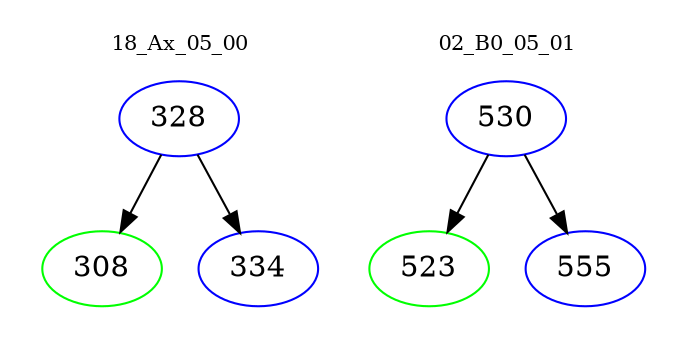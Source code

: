 digraph{
subgraph cluster_0 {
color = white
label = "18_Ax_05_00";
fontsize=10;
T0_328 [label="328", color="blue"]
T0_328 -> T0_308 [color="black"]
T0_308 [label="308", color="green"]
T0_328 -> T0_334 [color="black"]
T0_334 [label="334", color="blue"]
}
subgraph cluster_1 {
color = white
label = "02_B0_05_01";
fontsize=10;
T1_530 [label="530", color="blue"]
T1_530 -> T1_523 [color="black"]
T1_523 [label="523", color="green"]
T1_530 -> T1_555 [color="black"]
T1_555 [label="555", color="blue"]
}
}
